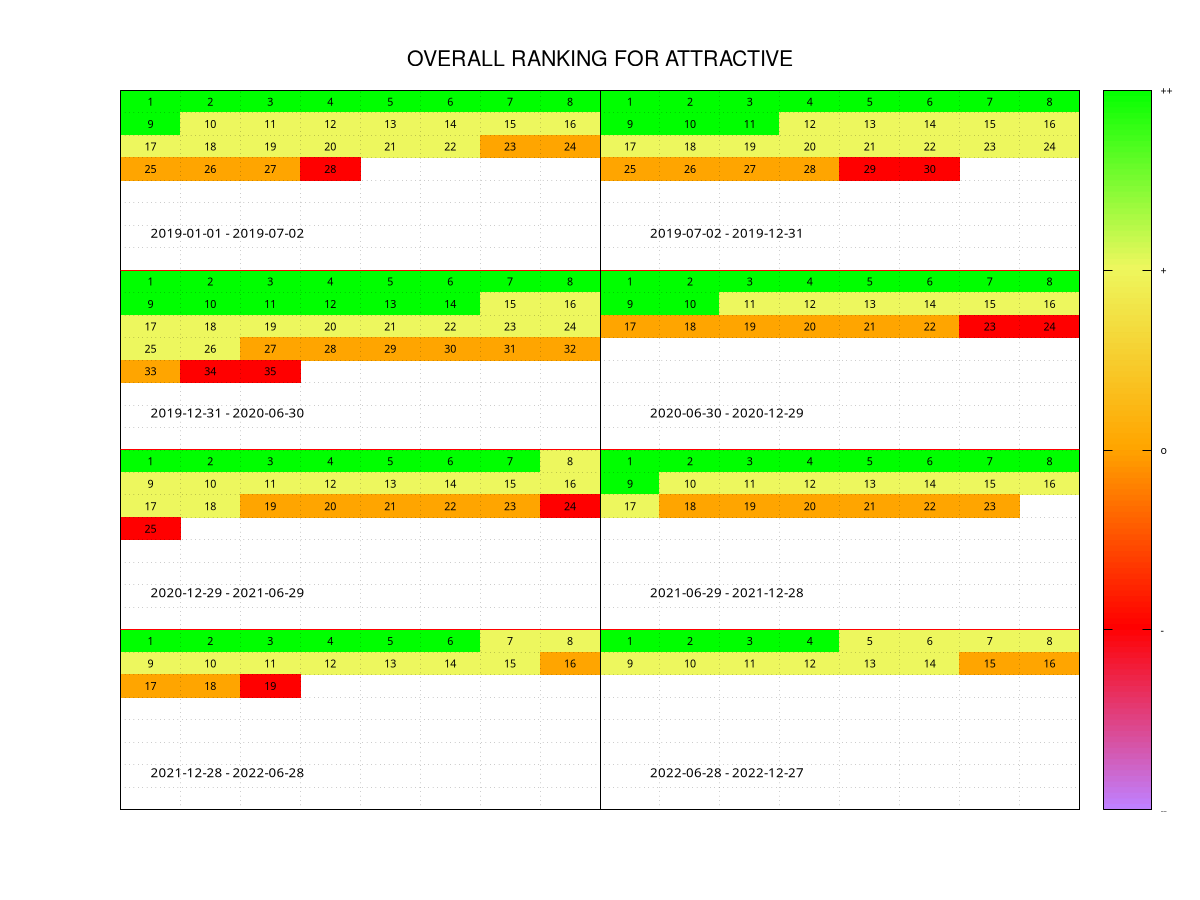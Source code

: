 # Instellen van de output
set terminal pngcairo size 800,800
set output 'heatmap_by_date.png'

# Bereik en marges
set xrange [0:9.6]
set yrange [0:19.2]
set tmargin at screen 0.9
set bmargin at screen 0.1
set lmargin at screen 0.1
set rmargin at screen 0.9

unset key
set style fill solid


# 2* delta, verticale lijnen
set xtics textcolor rgb "white" 0.6 scale 0
set ytics textcolor rgb "white" 0.6 scale 0
# stipellijn in het grid
set grid front lt 0, lt 0

set title "OVERALL RANKING FOR ATTRACTIVE" font "Helvetica,16"


# Data: x, y, xdelta, ydelta, value
# De waarde bepaalt de kleur
$DATA << EOD
0.3 18.9 0.3 0.3 5 1 2019-01-01 2019-07-02
0.9 18.9 0.3 0.3 5 2 2019-01-01 2019-07-02
1.5 18.9 0.3 0.3 5 3 2019-01-01 2019-07-02
2.1 18.9 0.3 0.3 5 4 2019-01-01 2019-07-02
2.7 18.9 0.3 0.3 5 5 2019-01-01 2019-07-02
3.3 18.9 0.3 0.3 5 6 2019-01-01 2019-07-02
3.9 18.9 0.3 0.3 5 7 2019-01-01 2019-07-02
4.5 18.9 0.3 0.3 5 8 2019-01-01 2019-07-02
0.3 18.3 0.3 0.3 5 9 2019-01-01 2019-07-02
0.9 18.3 0.3 0.3 4 10 2019-01-01 2019-07-02
1.5 18.3 0.3 0.3 4 11 2019-01-01 2019-07-02
2.1 18.3 0.3 0.3 4 12 2019-01-01 2019-07-02
2.7 18.3 0.3 0.3 4 13 2019-01-01 2019-07-02
3.3 18.3 0.3 0.3 4 14 2019-01-01 2019-07-02
3.9 18.3 0.3 0.3 4 15 2019-01-01 2019-07-02
4.5 18.3 0.3 0.3 4 16 2019-01-01 2019-07-02
0.3 17.7 0.3 0.3 4 17 2019-01-01 2019-07-02
0.9 17.7 0.3 0.3 4 18 2019-01-01 2019-07-02
1.5 17.7 0.3 0.3 4 19 2019-01-01 2019-07-02
2.1 17.7 0.3 0.3 4 20 2019-01-01 2019-07-02
2.7 17.7 0.3 0.3 4 21 2019-01-01 2019-07-02
3.3 17.7 0.3 0.3 4 22 2019-01-01 2019-07-02
3.9 17.7 0.3 0.3 3 23 2019-01-01 2019-07-02
4.5 17.7 0.3 0.3 3 24 2019-01-01 2019-07-02
0.3 17.1 0.3 0.3 3 25 2019-01-01 2019-07-02
0.9 17.1 0.3 0.3 3 26 2019-01-01 2019-07-02
1.5 17.1 0.3 0.3 3 27 2019-01-01 2019-07-02
2.1 17.1 0.3 0.3 2 28 2019-01-01 2019-07-02
5.1 18.9 0.3 0.3 5 1 2019-07-02 2019-12-31
5.7 18.9 0.3 0.3 5 2 2019-07-02 2019-12-31
6.3 18.9 0.3 0.3 5 3 2019-07-02 2019-12-31
6.9 18.9 0.3 0.3 5 4 2019-07-02 2019-12-31
7.5 18.9 0.3 0.3 5 5 2019-07-02 2019-12-31
8.1 18.9 0.3 0.3 5 6 2019-07-02 2019-12-31
8.7 18.9 0.3 0.3 5 7 2019-07-02 2019-12-31
9.3 18.9 0.3 0.3 5 8 2019-07-02 2019-12-31
5.1 18.3 0.3 0.3 5 9 2019-07-02 2019-12-31
5.7 18.3 0.3 0.3 5 10 2019-07-02 2019-12-31
6.3 18.3 0.3 0.3 5 11 2019-07-02 2019-12-31
6.9 18.3 0.3 0.3 4 12 2019-07-02 2019-12-31
7.5 18.3 0.3 0.3 4 13 2019-07-02 2019-12-31
8.1 18.3 0.3 0.3 4 14 2019-07-02 2019-12-31
8.7 18.3 0.3 0.3 4 15 2019-07-02 2019-12-31
9.3 18.3 0.3 0.3 4 16 2019-07-02 2019-12-31
5.1 17.7 0.3 0.3 4 17 2019-07-02 2019-12-31
5.7 17.7 0.3 0.3 4 18 2019-07-02 2019-12-31
6.3 17.7 0.3 0.3 4 19 2019-07-02 2019-12-31
6.9 17.7 0.3 0.3 4 20 2019-07-02 2019-12-31
7.5 17.7 0.3 0.3 4 21 2019-07-02 2019-12-31
8.1 17.7 0.3 0.3 4 22 2019-07-02 2019-12-31
8.7 17.7 0.3 0.3 4 23 2019-07-02 2019-12-31
9.3 17.7 0.3 0.3 4 24 2019-07-02 2019-12-31
5.1 17.1 0.3 0.3 3 25 2019-07-02 2019-12-31
5.7 17.1 0.3 0.3 3 26 2019-07-02 2019-12-31
6.3 17.1 0.3 0.3 3 27 2019-07-02 2019-12-31
6.9 17.1 0.3 0.3 3 28 2019-07-02 2019-12-31
7.5 17.1 0.3 0.3 2 29 2019-07-02 2019-12-31
8.1 17.1 0.3 0.3 2 30 2019-07-02 2019-12-31
0.3 14.1 0.3 0.3 5 1 2019-12-31 2020-06-30
0.9 14.1 0.3 0.3 5 2 2019-12-31 2020-06-30
1.5 14.1 0.3 0.3 5 3 2019-12-31 2020-06-30
2.1 14.1 0.3 0.3 5 4 2019-12-31 2020-06-30
2.7 14.1 0.3 0.3 5 5 2019-12-31 2020-06-30
3.3 14.1 0.3 0.3 5 6 2019-12-31 2020-06-30
3.9 14.1 0.3 0.3 5 7 2019-12-31 2020-06-30
4.5 14.1 0.3 0.3 5 8 2019-12-31 2020-06-30
0.3 13.5 0.3 0.3 5 9 2019-12-31 2020-06-30
0.9 13.5 0.3 0.3 5 10 2019-12-31 2020-06-30
1.5 13.5 0.3 0.3 5 11 2019-12-31 2020-06-30
2.1 13.5 0.3 0.3 5 12 2019-12-31 2020-06-30
2.7 13.5 0.3 0.3 5 13 2019-12-31 2020-06-30
3.3 13.5 0.3 0.3 5 14 2019-12-31 2020-06-30
3.9 13.5 0.3 0.3 4 15 2019-12-31 2020-06-30
4.5 13.5 0.3 0.3 4 16 2019-12-31 2020-06-30
0.3 12.9 0.3 0.3 4 17 2019-12-31 2020-06-30
0.9 12.9 0.3 0.3 4 18 2019-12-31 2020-06-30
1.5 12.9 0.3 0.3 4 19 2019-12-31 2020-06-30
2.1 12.9 0.3 0.3 4 20 2019-12-31 2020-06-30
2.7 12.9 0.3 0.3 4 21 2019-12-31 2020-06-30
3.3 12.9 0.3 0.3 4 22 2019-12-31 2020-06-30
3.9 12.9 0.3 0.3 4 23 2019-12-31 2020-06-30
4.5 12.9 0.3 0.3 4 24 2019-12-31 2020-06-30
0.3 12.3 0.3 0.3 4 25 2019-12-31 2020-06-30
0.9 12.3 0.3 0.3 4 26 2019-12-31 2020-06-30
1.5 12.3 0.3 0.3 3 27 2019-12-31 2020-06-30
2.1 12.3 0.3 0.3 3 28 2019-12-31 2020-06-30
2.7 12.3 0.3 0.3 3 29 2019-12-31 2020-06-30
3.3 12.3 0.3 0.3 3 30 2019-12-31 2020-06-30
3.9 12.3 0.3 0.3 3 31 2019-12-31 2020-06-30
4.5 12.3 0.3 0.3 3 32 2019-12-31 2020-06-30
0.3 11.7 0.3 0.3 3 33 2019-12-31 2020-06-30
0.9 11.7 0.3 0.3 2 34 2019-12-31 2020-06-30
1.5 11.7 0.3 0.3 2 35 2019-12-31 2020-06-30
5.1 14.1 0.3 0.3 5 1 2020-06-30 2020-12-29
5.7 14.1 0.3 0.3 5 2 2020-06-30 2020-12-29
6.3 14.1 0.3 0.3 5 3 2020-06-30 2020-12-29
6.9 14.1 0.3 0.3 5 4 2020-06-30 2020-12-29
7.5 14.1 0.3 0.3 5 5 2020-06-30 2020-12-29
8.1 14.1 0.3 0.3 5 6 2020-06-30 2020-12-29
8.7 14.1 0.3 0.3 5 7 2020-06-30 2020-12-29
9.3 14.1 0.3 0.3 5 8 2020-06-30 2020-12-29
5.1 13.5 0.3 0.3 5 9 2020-06-30 2020-12-29
5.7 13.5 0.3 0.3 5 10 2020-06-30 2020-12-29
6.3 13.5 0.3 0.3 4 11 2020-06-30 2020-12-29
6.9 13.5 0.3 0.3 4 12 2020-06-30 2020-12-29
7.5 13.5 0.3 0.3 4 13 2020-06-30 2020-12-29
8.1 13.5 0.3 0.3 4 14 2020-06-30 2020-12-29
8.7 13.5 0.3 0.3 4 15 2020-06-30 2020-12-29
9.3 13.5 0.3 0.3 4 16 2020-06-30 2020-12-29
5.1 12.9 0.3 0.3 3 17 2020-06-30 2020-12-29
5.7 12.9 0.3 0.3 3 18 2020-06-30 2020-12-29
6.3 12.9 0.3 0.3 3 19 2020-06-30 2020-12-29
6.9 12.9 0.3 0.3 3 20 2020-06-30 2020-12-29
7.5 12.9 0.3 0.3 3 21 2020-06-30 2020-12-29
8.1 12.9 0.3 0.3 3 22 2020-06-30 2020-12-29
8.7 12.9 0.3 0.3 2 23 2020-06-30 2020-12-29
9.3 12.9 0.3 0.3 2 24 2020-06-30 2020-12-29
0.3 9.3 0.3 0.3 5 1 2020-12-29 2021-06-29
0.9 9.3 0.3 0.3 5 2 2020-12-29 2021-06-29
1.5 9.3 0.3 0.3 5 3 2020-12-29 2021-06-29
2.1 9.3 0.3 0.3 5 4 2020-12-29 2021-06-29
2.7 9.3 0.3 0.3 5 5 2020-12-29 2021-06-29
3.3 9.3 0.3 0.3 5 6 2020-12-29 2021-06-29
3.9 9.3 0.3 0.3 5 7 2020-12-29 2021-06-29
4.5 9.3 0.3 0.3 4 8 2020-12-29 2021-06-29
0.3 8.7 0.3 0.3 4 9 2020-12-29 2021-06-29
0.9 8.7 0.3 0.3 4 10 2020-12-29 2021-06-29
1.5 8.7 0.3 0.3 4 11 2020-12-29 2021-06-29
2.1 8.7 0.3 0.3 4 12 2020-12-29 2021-06-29
2.7 8.7 0.3 0.3 4 13 2020-12-29 2021-06-29
3.3 8.7 0.3 0.3 4 14 2020-12-29 2021-06-29
3.9 8.7 0.3 0.3 4 15 2020-12-29 2021-06-29
4.5 8.7 0.3 0.3 4 16 2020-12-29 2021-06-29
0.3 8.1 0.3 0.3 4 17 2020-12-29 2021-06-29
0.9 8.1 0.3 0.3 4 18 2020-12-29 2021-06-29
1.5 8.1 0.3 0.3 3 19 2020-12-29 2021-06-29
2.1 8.1 0.3 0.3 3 20 2020-12-29 2021-06-29
2.7 8.1 0.3 0.3 3 21 2020-12-29 2021-06-29
3.3 8.1 0.3 0.3 3 22 2020-12-29 2021-06-29
3.9 8.1 0.3 0.3 3 23 2020-12-29 2021-06-29
4.5 8.1 0.3 0.3 2 24 2020-12-29 2021-06-29
0.3 7.5 0.3 0.3 2 25 2020-12-29 2021-06-29
5.1 9.3 0.3 0.3 5 1 2021-06-29 2021-12-28
5.7 9.3 0.3 0.3 5 2 2021-06-29 2021-12-28
6.3 9.3 0.3 0.3 5 3 2021-06-29 2021-12-28
6.9 9.3 0.3 0.3 5 4 2021-06-29 2021-12-28
7.5 9.3 0.3 0.3 5 5 2021-06-29 2021-12-28
8.1 9.3 0.3 0.3 5 6 2021-06-29 2021-12-28
8.7 9.3 0.3 0.3 5 7 2021-06-29 2021-12-28
9.3 9.3 0.3 0.3 5 8 2021-06-29 2021-12-28
5.1 8.7 0.3 0.3 5 9 2021-06-29 2021-12-28
5.7 8.7 0.3 0.3 4 10 2021-06-29 2021-12-28
6.3 8.7 0.3 0.3 4 11 2021-06-29 2021-12-28
6.9 8.7 0.3 0.3 4 12 2021-06-29 2021-12-28
7.5 8.7 0.3 0.3 4 13 2021-06-29 2021-12-28
8.1 8.7 0.3 0.3 4 14 2021-06-29 2021-12-28
8.7 8.7 0.3 0.3 4 15 2021-06-29 2021-12-28
9.3 8.7 0.3 0.3 4 16 2021-06-29 2021-12-28
5.1 8.1 0.3 0.3 4 17 2021-06-29 2021-12-28
5.7 8.1 0.3 0.3 3 18 2021-06-29 2021-12-28
6.3 8.1 0.3 0.3 3 19 2021-06-29 2021-12-28
6.9 8.1 0.3 0.3 3 20 2021-06-29 2021-12-28
7.5 8.1 0.3 0.3 3 21 2021-06-29 2021-12-28
8.1 8.1 0.3 0.3 3 22 2021-06-29 2021-12-28
8.7 8.1 0.3 0.3 3 23 2021-06-29 2021-12-28
0.3 4.5 0.3 0.3 5 1 2021-12-28 2022-06-28
0.9 4.5 0.3 0.3 5 2 2021-12-28 2022-06-28
1.5 4.5 0.3 0.3 5 3 2021-12-28 2022-06-28
2.1 4.5 0.3 0.3 5 4 2021-12-28 2022-06-28
2.7 4.5 0.3 0.3 5 5 2021-12-28 2022-06-28
3.3 4.5 0.3 0.3 5 6 2021-12-28 2022-06-28
3.9 4.5 0.3 0.3 4 7 2021-12-28 2022-06-28
4.5 4.5 0.3 0.3 4 8 2021-12-28 2022-06-28
0.3 3.9 0.3 0.3 4 9 2021-12-28 2022-06-28
0.9 3.9 0.3 0.3 4 10 2021-12-28 2022-06-28
1.5 3.9 0.3 0.3 4 11 2021-12-28 2022-06-28
2.1 3.9 0.3 0.3 4 12 2021-12-28 2022-06-28
2.7 3.9 0.3 0.3 4 13 2021-12-28 2022-06-28
3.3 3.9 0.3 0.3 4 14 2021-12-28 2022-06-28
3.9 3.9 0.3 0.3 4 15 2021-12-28 2022-06-28
4.5 3.9 0.3 0.3 3 16 2021-12-28 2022-06-28
0.3 3.3 0.3 0.3 3 17 2021-12-28 2022-06-28
0.9 3.3 0.3 0.3 3 18 2021-12-28 2022-06-28
1.5 3.3 0.3 0.3 2 19 2021-12-28 2022-06-28
5.1 4.5 0.3 0.3 5 1 2022-06-28 2022-12-27
5.7 4.5 0.3 0.3 5 2 2022-06-28 2022-12-27
6.3 4.5 0.3 0.3 5 3 2022-06-28 2022-12-27
6.9 4.5 0.3 0.3 5 4 2022-06-28 2022-12-27
7.5 4.5 0.3 0.3 4 5 2022-06-28 2022-12-27
8.1 4.5 0.3 0.3 4 6 2022-06-28 2022-12-27
8.7 4.5 0.3 0.3 4 7 2022-06-28 2022-12-27
9.3 4.5 0.3 0.3 4 8 2022-06-28 2022-12-27
5.1 3.9 0.3 0.3 4 9 2022-06-28 2022-12-27
5.7 3.9 0.3 0.3 4 10 2022-06-28 2022-12-27
6.3 3.9 0.3 0.3 4 11 2022-06-28 2022-12-27
6.9 3.9 0.3 0.3 4 12 2022-06-28 2022-12-27
7.5 3.9 0.3 0.3 4 13 2022-06-28 2022-12-27
8.1 3.9 0.3 0.3 4 14 2022-06-28 2022-12-27
8.7 3.9 0.3 0.3 3 15 2022-06-28 2022-12-27
9.3 3.9 0.3 0.3 3 16 2022-06-28 2022-12-27


EOD

# Kleurenpalet
set palette defined (1 'purple', 2 'red', 3 'orange', 4 '#edf75e', 5 'green')

# Handmatig instellen van de kleurenbereik (color box range)
set cbrange [1:5]
set cbtics ("--" 1, "-" 2, "o" 3, "+" 4, "++" 5)
set cbtics font ",8"


# extra lijn op de mediaan vertiaal
set arrow from 0, 4.8 to 9.6, 4.8 nohead lc rgb "red" front # horizontaal 1
set arrow from 0, 9.6 to 9.6, 9.6 nohead lc rgb "red" front # horizontaal 2
set arrow from 0, 14.4 to 9.6, 14.4 nohead lc rgb "red" front # horizontaal 2

set arrow from 4.8, 0 to 4.8, 19.2 nohead lc rgb "black" front # verticaal

# X,Y
#set label "Terminal" at 0.3, 0.3 font ",12" front
#set label "Stagnant" at 5.3, 0.3 font ",12" front
#set label "Fluctuating" at 0.3, 5.3 font ",12" front
#set label "Attractive" at 5.3, 5.3 font ",12" front


set label "2019-01-01 - 2019-07-02" at 0.3, 15.4 font ",10" front
set label "2019-07-02 - 2019-12-31" at 5.3, 15.4 font ",10" front
set label "2019-12-31 - 2020-06-30" at 0.3, 10.6 font ",10" front
set label "2020-06-30 - 2020-12-29" at 5.3, 10.6 font ",10" front
set label "2020-12-29 - 2021-06-29" at 0.3, 5.8 font ",10" front
set label "2021-06-29 - 2021-12-28" at 5.3, 5.8 font ",10" front
set label "2021-12-28 - 2022-06-28" at 0.3, 1 font ",10" front
set label "2022-06-28 - 2022-12-27" at 5.3, 1 font ",10" front


# Plot de blokjes
#plot $DATA using 1:2:3:4:5 with boxxyerrorbars palette notitle

# Labels toevoegen
#plot $DATA using 1:2:(sprintf("%g", $6)) with labels font ",10" textcolor "black" offset char 0.2,0.2 notitle

# Labels en plotcommando's
plot $DATA using 1:2:3:4:5 with boxxyerrorbars palette notitle, '' using 1:2:(sprintf("%g", $6)) with labels font ",8" textcolor "black" offset char 0,0 notitle






